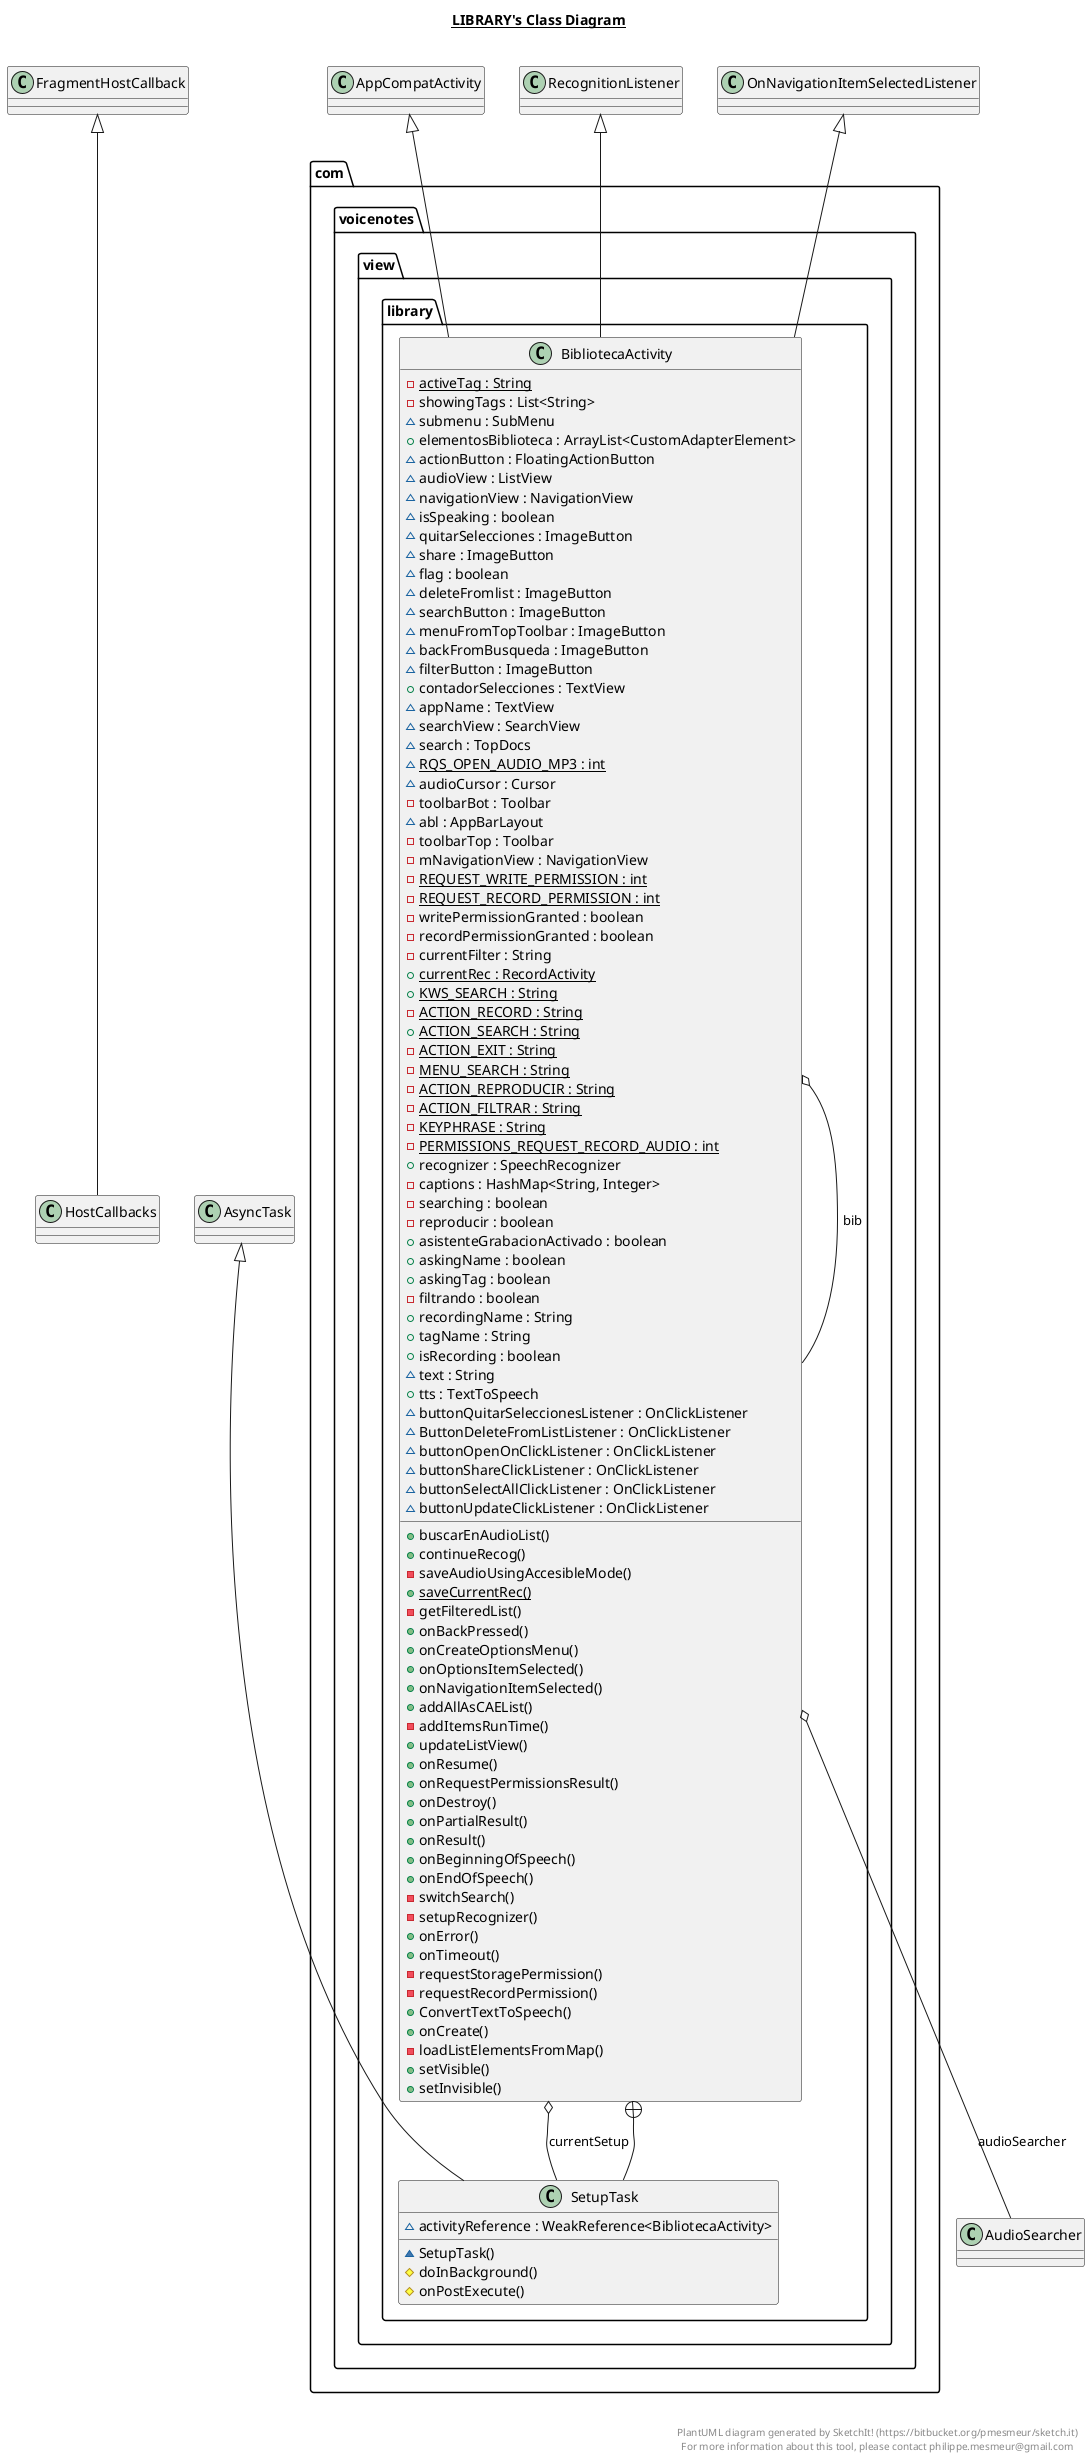 @startuml

title __LIBRARY's Class Diagram__\n

  package com.voicenotes {
    package com.voicenotes.view.library {
      class BibliotecaActivity {
          {static} - activeTag : String
          - showingTags : List<String>
          ~ submenu : SubMenu
          + elementosBiblioteca : ArrayList<CustomAdapterElement>
          ~ actionButton : FloatingActionButton
          ~ audioView : ListView
          ~ navigationView : NavigationView
          ~ isSpeaking : boolean
          ~ quitarSelecciones : ImageButton
          ~ share : ImageButton
          ~ flag : boolean
          ~ deleteFromlist : ImageButton
          ~ searchButton : ImageButton
          ~ menuFromTopToolbar : ImageButton
          ~ backFromBusqueda : ImageButton
          ~ filterButton : ImageButton
          + contadorSelecciones : TextView
          ~ appName : TextView
          ~ searchView : SearchView
          ~ search : TopDocs
          {static} ~ RQS_OPEN_AUDIO_MP3 : int
          ~ audioCursor : Cursor
          - toolbarBot : Toolbar
          ~ abl : AppBarLayout
          - toolbarTop : Toolbar
          - mNavigationView : NavigationView
          {static} - REQUEST_WRITE_PERMISSION : int
          {static} - REQUEST_RECORD_PERMISSION : int
          - writePermissionGranted : boolean
          - recordPermissionGranted : boolean
          - currentFilter : String
          {static} + currentRec : RecordActivity
          {static} + KWS_SEARCH : String
          {static} - ACTION_RECORD : String
          {static} + ACTION_SEARCH : String
          {static} - ACTION_EXIT : String
          {static} - MENU_SEARCH : String
          {static} - ACTION_REPRODUCIR : String
          {static} - ACTION_FILTRAR : String
          {static} - KEYPHRASE : String
          {static} - PERMISSIONS_REQUEST_RECORD_AUDIO : int
          + recognizer : SpeechRecognizer
          - captions : HashMap<String, Integer>
          - searching : boolean
          - reproducir : boolean
          + asistenteGrabacionActivado : boolean
          + askingName : boolean
          + askingTag : boolean
          - filtrando : boolean
          + recordingName : String
          + tagName : String
          + isRecording : boolean
          ~ text : String
          + tts : TextToSpeech
          ~ buttonQuitarSeleccionesListener : OnClickListener
          ~ ButtonDeleteFromListListener : OnClickListener
          ~ buttonOpenOnClickListener : OnClickListener
          ~ buttonShareClickListener : OnClickListener
          ~ buttonSelectAllClickListener : OnClickListener
          ~ buttonUpdateClickListener : OnClickListener
          + buscarEnAudioList()
          + continueRecog()
          - saveAudioUsingAccesibleMode()
          {static} + saveCurrentRec()
          - getFilteredList()
          + onBackPressed()
          + onCreateOptionsMenu()
          + onOptionsItemSelected()
          + onNavigationItemSelected()
          + addAllAsCAEList()
          - addItemsRunTime()
          + updateListView()
          + onResume()
          + onRequestPermissionsResult()
          + onDestroy()
          + onPartialResult()
          + onResult()
          + onBeginningOfSpeech()
          + onEndOfSpeech()
          - switchSearch()
          - setupRecognizer()
          + onError()
          + onTimeout()
          - requestStoragePermission()
          - requestRecordPermission()
          + ConvertTextToSpeech()
          + onCreate()
          - loadListElementsFromMap()
          + setVisible()
          + setInvisible()
      }
    }
  }
  

  package com.voicenotes {
    package com.voicenotes.view.library {
      class SetupTask {
          ~ activityReference : WeakReference<BibliotecaActivity>
          ~ SetupTask()
          # doInBackground()
          # onPostExecute()
      }
    }
  }
  

  BibliotecaActivity -up-|> OnNavigationItemSelectedListener
  BibliotecaActivity -up-|> RecognitionListener
  BibliotecaActivity -up-|> AppCompatActivity
  BibliotecaActivity o-- SetupTask : currentSetup
  BibliotecaActivity o-- AudioSearcher : audioSearcher
  BibliotecaActivity o-- BibliotecaActivity : bib
  BibliotecaActivity +-down- SetupTask
  SetupTask -up-|> AsyncTask
  HostCallbacks -up-|> FragmentHostCallback


right footer


PlantUML diagram generated by SketchIt! (https://bitbucket.org/pmesmeur/sketch.it)
For more information about this tool, please contact philippe.mesmeur@gmail.com
endfooter

@enduml
